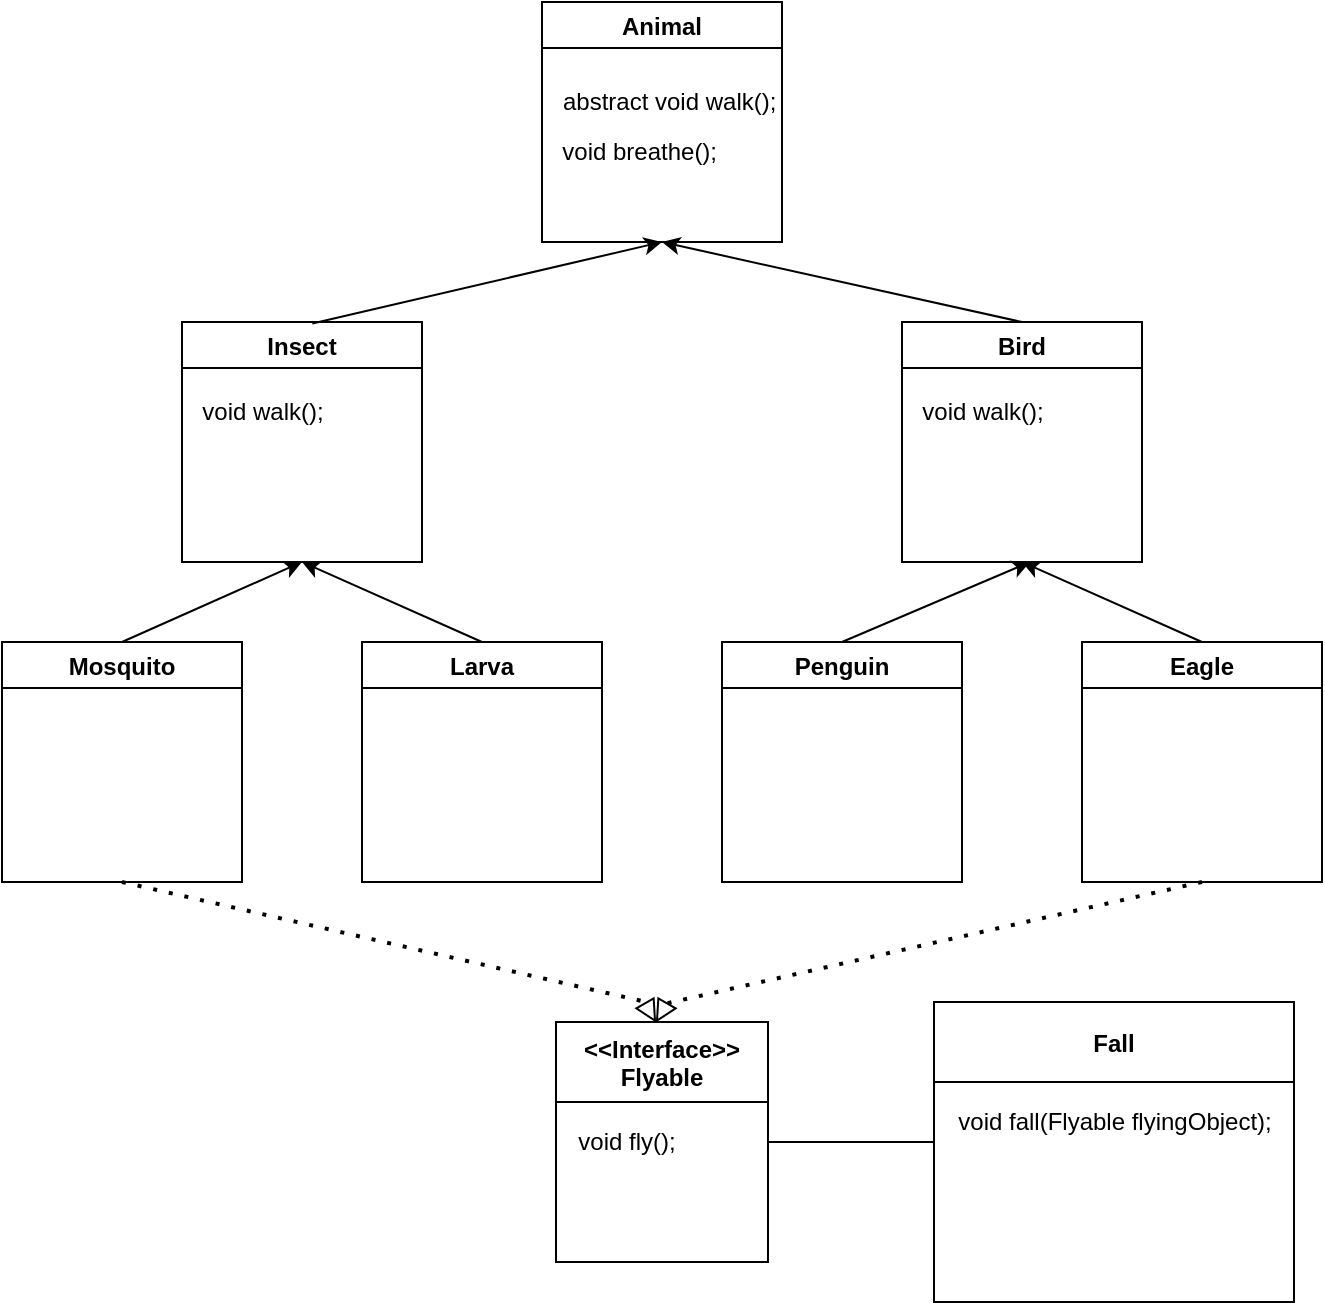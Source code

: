 <mxfile version="20.3.6" type="github">
  <diagram id="C5RBs43oDa-KdzZeNtuy" name="Page-1">
    <mxGraphModel dx="229" dy="114" grid="1" gridSize="10" guides="1" tooltips="1" connect="1" arrows="1" fold="1" page="1" pageScale="1" pageWidth="827" pageHeight="1169" math="0" shadow="0">
      <root>
        <mxCell id="WIyWlLk6GJQsqaUBKTNV-0" />
        <mxCell id="WIyWlLk6GJQsqaUBKTNV-1" parent="WIyWlLk6GJQsqaUBKTNV-0" />
        <mxCell id="1KCdWiZ9QiFZB8cn-z4l-3" value="Animal" style="swimlane;" parent="WIyWlLk6GJQsqaUBKTNV-1" vertex="1">
          <mxGeometry x="360" y="120" width="120" height="120" as="geometry" />
        </mxCell>
        <mxCell id="1KCdWiZ9QiFZB8cn-z4l-5" value="abstract void walk();&amp;nbsp;" style="text;html=1;align=center;verticalAlign=middle;resizable=0;points=[];autosize=1;strokeColor=none;fillColor=none;" parent="1KCdWiZ9QiFZB8cn-z4l-3" vertex="1">
          <mxGeometry y="35" width="130" height="30" as="geometry" />
        </mxCell>
        <mxCell id="1KCdWiZ9QiFZB8cn-z4l-7" value="void breathe();&amp;nbsp;" style="text;html=1;align=center;verticalAlign=middle;resizable=0;points=[];autosize=1;strokeColor=none;fillColor=none;" parent="1KCdWiZ9QiFZB8cn-z4l-3" vertex="1">
          <mxGeometry y="60" width="100" height="30" as="geometry" />
        </mxCell>
        <mxCell id="1KCdWiZ9QiFZB8cn-z4l-26" value="Insect" style="swimlane;" parent="WIyWlLk6GJQsqaUBKTNV-1" vertex="1">
          <mxGeometry x="180" y="280" width="120" height="120" as="geometry" />
        </mxCell>
        <mxCell id="1KCdWiZ9QiFZB8cn-z4l-50" value="void walk();" style="text;html=1;align=center;verticalAlign=middle;resizable=0;points=[];autosize=1;strokeColor=none;fillColor=none;" parent="1KCdWiZ9QiFZB8cn-z4l-26" vertex="1">
          <mxGeometry y="30" width="80" height="30" as="geometry" />
        </mxCell>
        <mxCell id="1KCdWiZ9QiFZB8cn-z4l-29" value="Bird" style="swimlane;" parent="WIyWlLk6GJQsqaUBKTNV-1" vertex="1">
          <mxGeometry x="540" y="280" width="120" height="120" as="geometry" />
        </mxCell>
        <mxCell id="1KCdWiZ9QiFZB8cn-z4l-52" value="void walk();" style="text;html=1;align=center;verticalAlign=middle;resizable=0;points=[];autosize=1;strokeColor=none;fillColor=none;" parent="1KCdWiZ9QiFZB8cn-z4l-29" vertex="1">
          <mxGeometry y="30" width="80" height="30" as="geometry" />
        </mxCell>
        <mxCell id="1KCdWiZ9QiFZB8cn-z4l-32" value="" style="endArrow=classic;html=1;rounded=0;entryX=0.5;entryY=1;entryDx=0;entryDy=0;exitX=0.543;exitY=0.006;exitDx=0;exitDy=0;exitPerimeter=0;" parent="WIyWlLk6GJQsqaUBKTNV-1" source="1KCdWiZ9QiFZB8cn-z4l-26" target="1KCdWiZ9QiFZB8cn-z4l-3" edge="1">
          <mxGeometry width="50" height="50" relative="1" as="geometry">
            <mxPoint x="360" y="340" as="sourcePoint" />
            <mxPoint x="410" y="290" as="targetPoint" />
          </mxGeometry>
        </mxCell>
        <mxCell id="1KCdWiZ9QiFZB8cn-z4l-33" value="" style="endArrow=classic;html=1;rounded=0;entryX=0.5;entryY=1;entryDx=0;entryDy=0;exitX=0.5;exitY=0;exitDx=0;exitDy=0;" parent="WIyWlLk6GJQsqaUBKTNV-1" source="1KCdWiZ9QiFZB8cn-z4l-29" target="1KCdWiZ9QiFZB8cn-z4l-3" edge="1">
          <mxGeometry width="50" height="50" relative="1" as="geometry">
            <mxPoint x="275.16" y="320.72" as="sourcePoint" />
            <mxPoint x="390" y="250.0" as="targetPoint" />
          </mxGeometry>
        </mxCell>
        <mxCell id="1KCdWiZ9QiFZB8cn-z4l-34" value="Penguin" style="swimlane;" parent="WIyWlLk6GJQsqaUBKTNV-1" vertex="1">
          <mxGeometry x="450" y="440" width="120" height="120" as="geometry" />
        </mxCell>
        <mxCell id="1KCdWiZ9QiFZB8cn-z4l-37" value="Eagle" style="swimlane;" parent="WIyWlLk6GJQsqaUBKTNV-1" vertex="1">
          <mxGeometry x="630" y="440" width="120" height="120" as="geometry" />
        </mxCell>
        <mxCell id="1KCdWiZ9QiFZB8cn-z4l-40" value="Mosquito" style="swimlane;" parent="WIyWlLk6GJQsqaUBKTNV-1" vertex="1">
          <mxGeometry x="90" y="440" width="120" height="120" as="geometry" />
        </mxCell>
        <mxCell id="1KCdWiZ9QiFZB8cn-z4l-43" value="Larva" style="swimlane;" parent="WIyWlLk6GJQsqaUBKTNV-1" vertex="1">
          <mxGeometry x="270" y="440" width="120" height="120" as="geometry" />
        </mxCell>
        <mxCell id="1KCdWiZ9QiFZB8cn-z4l-46" value="" style="endArrow=classic;html=1;rounded=0;exitX=0.5;exitY=0;exitDx=0;exitDy=0;" parent="WIyWlLk6GJQsqaUBKTNV-1" source="1KCdWiZ9QiFZB8cn-z4l-40" edge="1">
          <mxGeometry width="50" height="50" relative="1" as="geometry">
            <mxPoint x="190" y="450" as="sourcePoint" />
            <mxPoint x="240" y="400" as="targetPoint" />
          </mxGeometry>
        </mxCell>
        <mxCell id="1KCdWiZ9QiFZB8cn-z4l-47" value="" style="endArrow=classic;html=1;rounded=0;exitX=0.5;exitY=0;exitDx=0;exitDy=0;entryX=0.5;entryY=1;entryDx=0;entryDy=0;" parent="WIyWlLk6GJQsqaUBKTNV-1" source="1KCdWiZ9QiFZB8cn-z4l-43" target="1KCdWiZ9QiFZB8cn-z4l-26" edge="1">
          <mxGeometry width="50" height="50" relative="1" as="geometry">
            <mxPoint x="160" y="450.0" as="sourcePoint" />
            <mxPoint x="250" y="410.0" as="targetPoint" />
          </mxGeometry>
        </mxCell>
        <mxCell id="1KCdWiZ9QiFZB8cn-z4l-48" value="" style="endArrow=classic;html=1;rounded=0;exitX=0.5;exitY=0;exitDx=0;exitDy=0;entryX=0.5;entryY=1;entryDx=0;entryDy=0;" parent="WIyWlLk6GJQsqaUBKTNV-1" edge="1">
          <mxGeometry width="50" height="50" relative="1" as="geometry">
            <mxPoint x="690" y="440.0" as="sourcePoint" />
            <mxPoint x="600" y="400.0" as="targetPoint" />
          </mxGeometry>
        </mxCell>
        <mxCell id="1KCdWiZ9QiFZB8cn-z4l-49" value="" style="endArrow=classic;html=1;rounded=0;entryX=0.5;entryY=1;entryDx=0;entryDy=0;exitX=0.5;exitY=0;exitDx=0;exitDy=0;" parent="WIyWlLk6GJQsqaUBKTNV-1" source="1KCdWiZ9QiFZB8cn-z4l-34" edge="1">
          <mxGeometry width="50" height="50" relative="1" as="geometry">
            <mxPoint x="530" y="440" as="sourcePoint" />
            <mxPoint x="604" y="400.0" as="targetPoint" />
          </mxGeometry>
        </mxCell>
        <mxCell id="GmWC1hLh5vxwKfTXZy2R-1" value="&lt;&lt;Interface&gt;&gt;&#xa;Flyable" style="swimlane;startSize=40;" vertex="1" parent="WIyWlLk6GJQsqaUBKTNV-1">
          <mxGeometry x="367" y="630" width="106" height="120" as="geometry">
            <mxRectangle x="354" y="630" width="70" height="30" as="alternateBounds" />
          </mxGeometry>
        </mxCell>
        <mxCell id="GmWC1hLh5vxwKfTXZy2R-2" value="void fly();" style="text;html=1;align=center;verticalAlign=middle;resizable=0;points=[];autosize=1;strokeColor=none;fillColor=none;" vertex="1" parent="GmWC1hLh5vxwKfTXZy2R-1">
          <mxGeometry y="45" width="70" height="30" as="geometry" />
        </mxCell>
        <mxCell id="GmWC1hLh5vxwKfTXZy2R-7" value="Fall" style="swimlane;startSize=40;" vertex="1" parent="WIyWlLk6GJQsqaUBKTNV-1">
          <mxGeometry x="556" y="620" width="180" height="150" as="geometry">
            <mxRectangle x="354" y="630" width="70" height="30" as="alternateBounds" />
          </mxGeometry>
        </mxCell>
        <mxCell id="GmWC1hLh5vxwKfTXZy2R-8" value="void fall(Flyable flyingObject);" style="text;html=1;align=center;verticalAlign=middle;resizable=0;points=[];autosize=1;strokeColor=none;fillColor=none;" vertex="1" parent="GmWC1hLh5vxwKfTXZy2R-7">
          <mxGeometry y="45" width="180" height="30" as="geometry" />
        </mxCell>
        <mxCell id="GmWC1hLh5vxwKfTXZy2R-12" value="" style="endArrow=none;dashed=1;html=1;dashPattern=1 3;strokeWidth=2;rounded=0;exitX=0.5;exitY=1;exitDx=0;exitDy=0;entryX=0.563;entryY=1.166;entryDx=0;entryDy=0;entryPerimeter=0;" edge="1" parent="WIyWlLk6GJQsqaUBKTNV-1" source="1KCdWiZ9QiFZB8cn-z4l-40" target="GmWC1hLh5vxwKfTXZy2R-16">
          <mxGeometry width="50" height="50" relative="1" as="geometry">
            <mxPoint x="153.214" y="583.83" as="sourcePoint" />
            <mxPoint x="390" y="620" as="targetPoint" />
          </mxGeometry>
        </mxCell>
        <mxCell id="GmWC1hLh5vxwKfTXZy2R-15" value="" style="endArrow=none;dashed=1;html=1;dashPattern=1 3;strokeWidth=2;rounded=0;exitX=0.5;exitY=1;exitDx=0;exitDy=0;entryX=0.5;entryY=1;entryDx=0;entryDy=0;entryPerimeter=0;" edge="1" parent="WIyWlLk6GJQsqaUBKTNV-1" source="1KCdWiZ9QiFZB8cn-z4l-37" target="GmWC1hLh5vxwKfTXZy2R-17">
          <mxGeometry width="50" height="50" relative="1" as="geometry">
            <mxPoint x="290.004" y="570.0" as="sourcePoint" />
            <mxPoint x="420" y="620" as="targetPoint" />
          </mxGeometry>
        </mxCell>
        <mxCell id="GmWC1hLh5vxwKfTXZy2R-16" value="" style="verticalLabelPosition=bottom;verticalAlign=top;html=1;shape=mxgraph.basic.acute_triangle;dx=0.5;rotation=-210;" vertex="1" parent="WIyWlLk6GJQsqaUBKTNV-1">
          <mxGeometry x="409" y="620" width="10" height="10" as="geometry" />
        </mxCell>
        <mxCell id="GmWC1hLh5vxwKfTXZy2R-19" value="" style="endArrow=none;html=1;rounded=0;entryX=0;entryY=0.833;entryDx=0;entryDy=0;entryPerimeter=0;exitX=1;exitY=0.5;exitDx=0;exitDy=0;" edge="1" parent="WIyWlLk6GJQsqaUBKTNV-1" source="GmWC1hLh5vxwKfTXZy2R-1" target="GmWC1hLh5vxwKfTXZy2R-8">
          <mxGeometry width="50" height="50" relative="1" as="geometry">
            <mxPoint x="396" y="680" as="sourcePoint" />
            <mxPoint x="446" y="630" as="targetPoint" />
          </mxGeometry>
        </mxCell>
        <mxCell id="GmWC1hLh5vxwKfTXZy2R-17" value="" style="verticalLabelPosition=bottom;verticalAlign=top;html=1;shape=mxgraph.basic.acute_triangle;dx=0.5;rotation=-150;" vertex="1" parent="WIyWlLk6GJQsqaUBKTNV-1">
          <mxGeometry x="415" y="620" width="10" height="10" as="geometry" />
        </mxCell>
      </root>
    </mxGraphModel>
  </diagram>
</mxfile>
